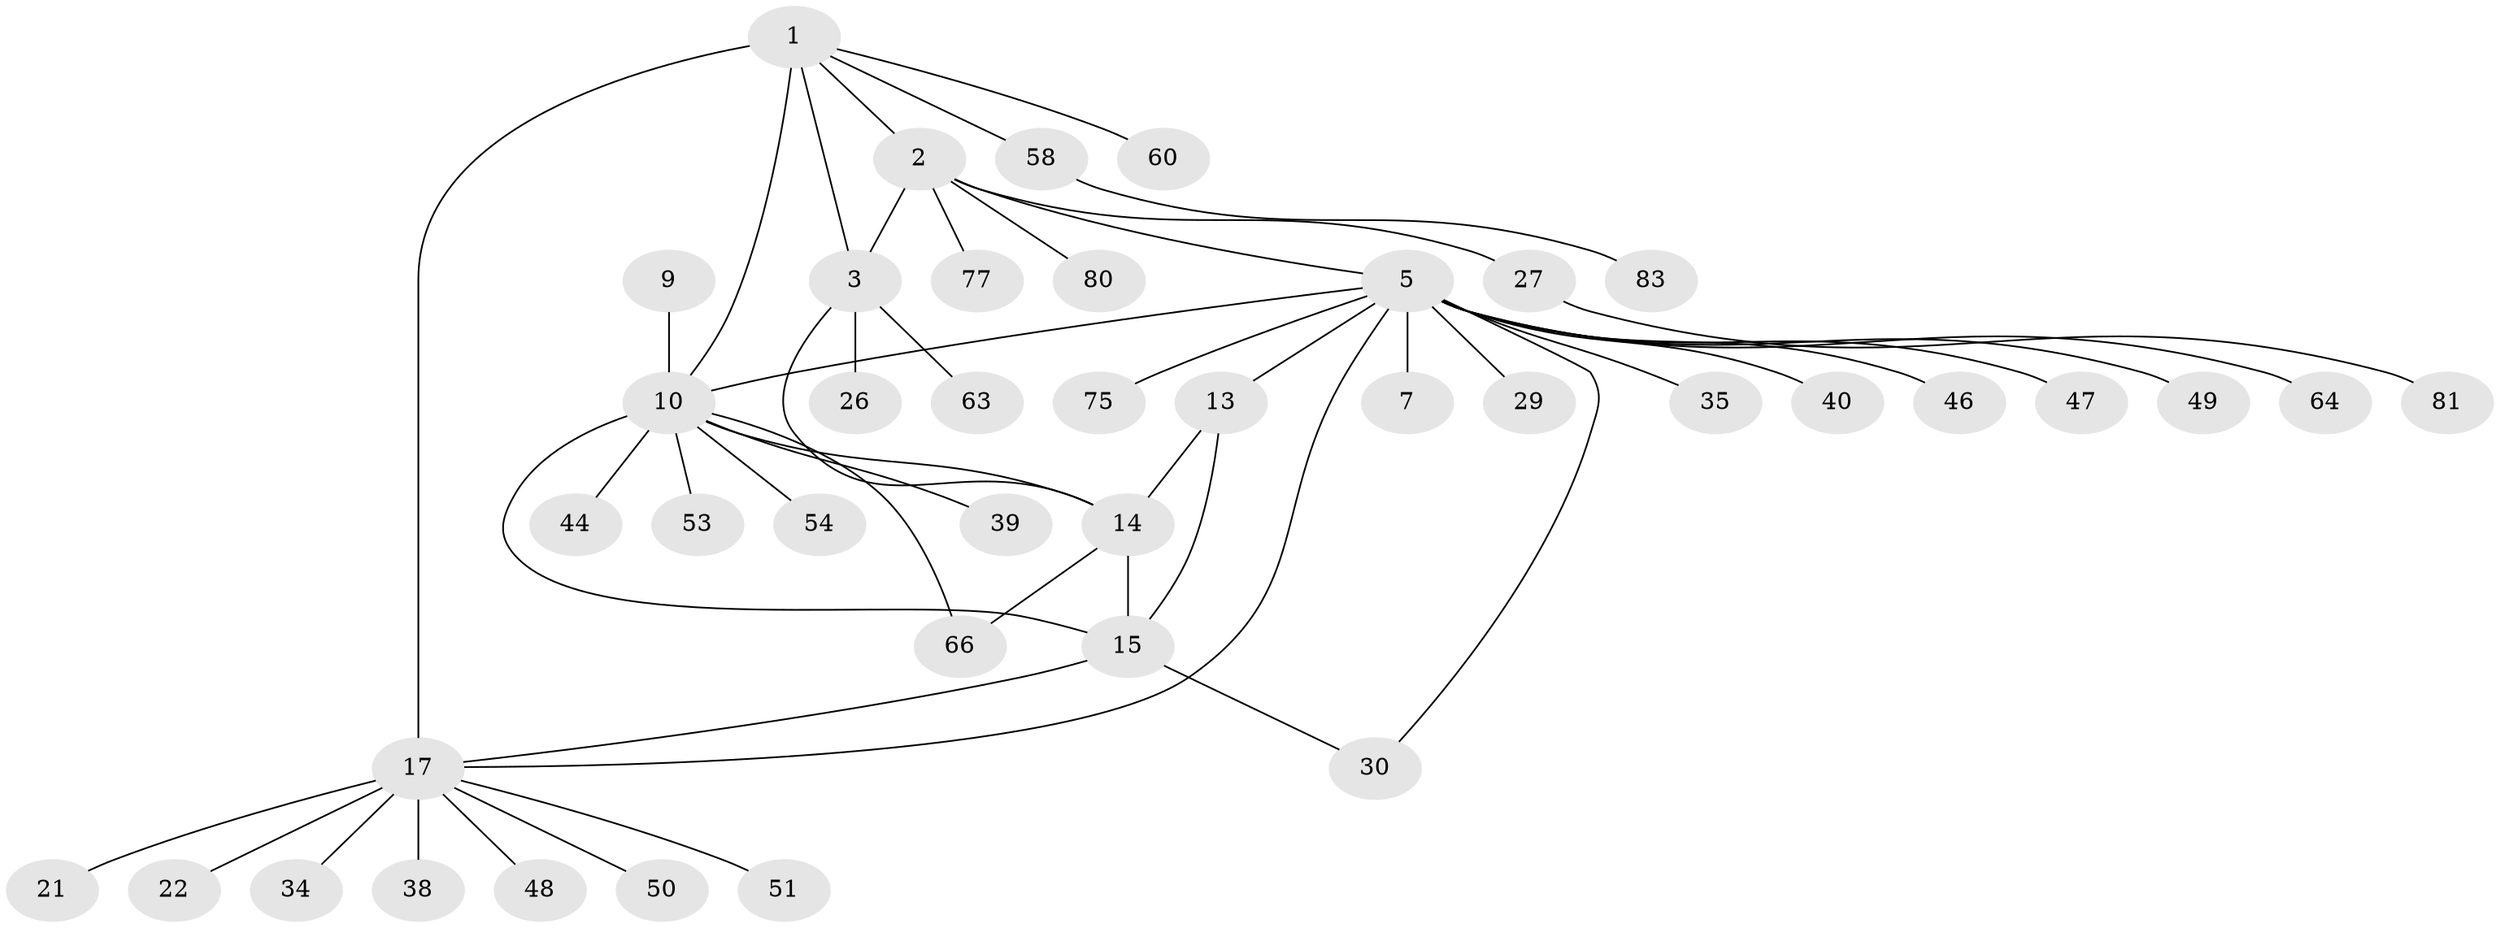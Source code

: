 // original degree distribution, {5: 0.03614457831325301, 7: 0.0963855421686747, 6: 0.03614457831325301, 10: 0.024096385542168676, 4: 0.024096385542168676, 8: 0.03614457831325301, 3: 0.024096385542168676, 1: 0.6144578313253012, 2: 0.10843373493975904}
// Generated by graph-tools (version 1.1) at 2025/15/03/09/25 04:15:43]
// undirected, 41 vertices, 50 edges
graph export_dot {
graph [start="1"]
  node [color=gray90,style=filled];
  1 [super="+18"];
  2 [super="+59+32+82+73+4"];
  3;
  5 [super="+6"];
  7 [super="+56"];
  9;
  10 [super="+11+45+12"];
  13 [super="+33+55+67+37+69+43"];
  14 [super="+76"];
  15 [super="+16+41+72+42+61+71"];
  17 [super="+19+23"];
  21;
  22;
  26;
  27;
  29;
  30 [super="+74"];
  34;
  35;
  38;
  39;
  40;
  44;
  46;
  47;
  48;
  49;
  50;
  51;
  53 [super="+68"];
  54;
  58;
  60;
  63;
  64;
  66;
  75;
  77;
  80;
  81;
  83;
  1 -- 2 [weight=2];
  1 -- 3;
  1 -- 10 [weight=2];
  1 -- 17 [weight=3];
  1 -- 58;
  1 -- 60;
  2 -- 3 [weight=2];
  2 -- 80;
  2 -- 27;
  2 -- 77;
  2 -- 5;
  3 -- 14;
  3 -- 26;
  3 -- 63;
  5 -- 7 [weight=3];
  5 -- 10 [weight=2];
  5 -- 13;
  5 -- 30;
  5 -- 46;
  5 -- 64;
  5 -- 75;
  5 -- 17;
  5 -- 35;
  5 -- 40;
  5 -- 47;
  5 -- 49;
  5 -- 29;
  9 -- 10 [weight=3];
  10 -- 15;
  10 -- 54;
  10 -- 14 [weight=2];
  10 -- 66;
  10 -- 39;
  10 -- 44;
  10 -- 53;
  13 -- 14;
  13 -- 15 [weight=2];
  14 -- 15 [weight=2];
  14 -- 66;
  15 -- 17;
  15 -- 30;
  17 -- 21;
  17 -- 48;
  17 -- 34;
  17 -- 38;
  17 -- 50;
  17 -- 51;
  17 -- 22;
  27 -- 81;
  58 -- 83;
}
